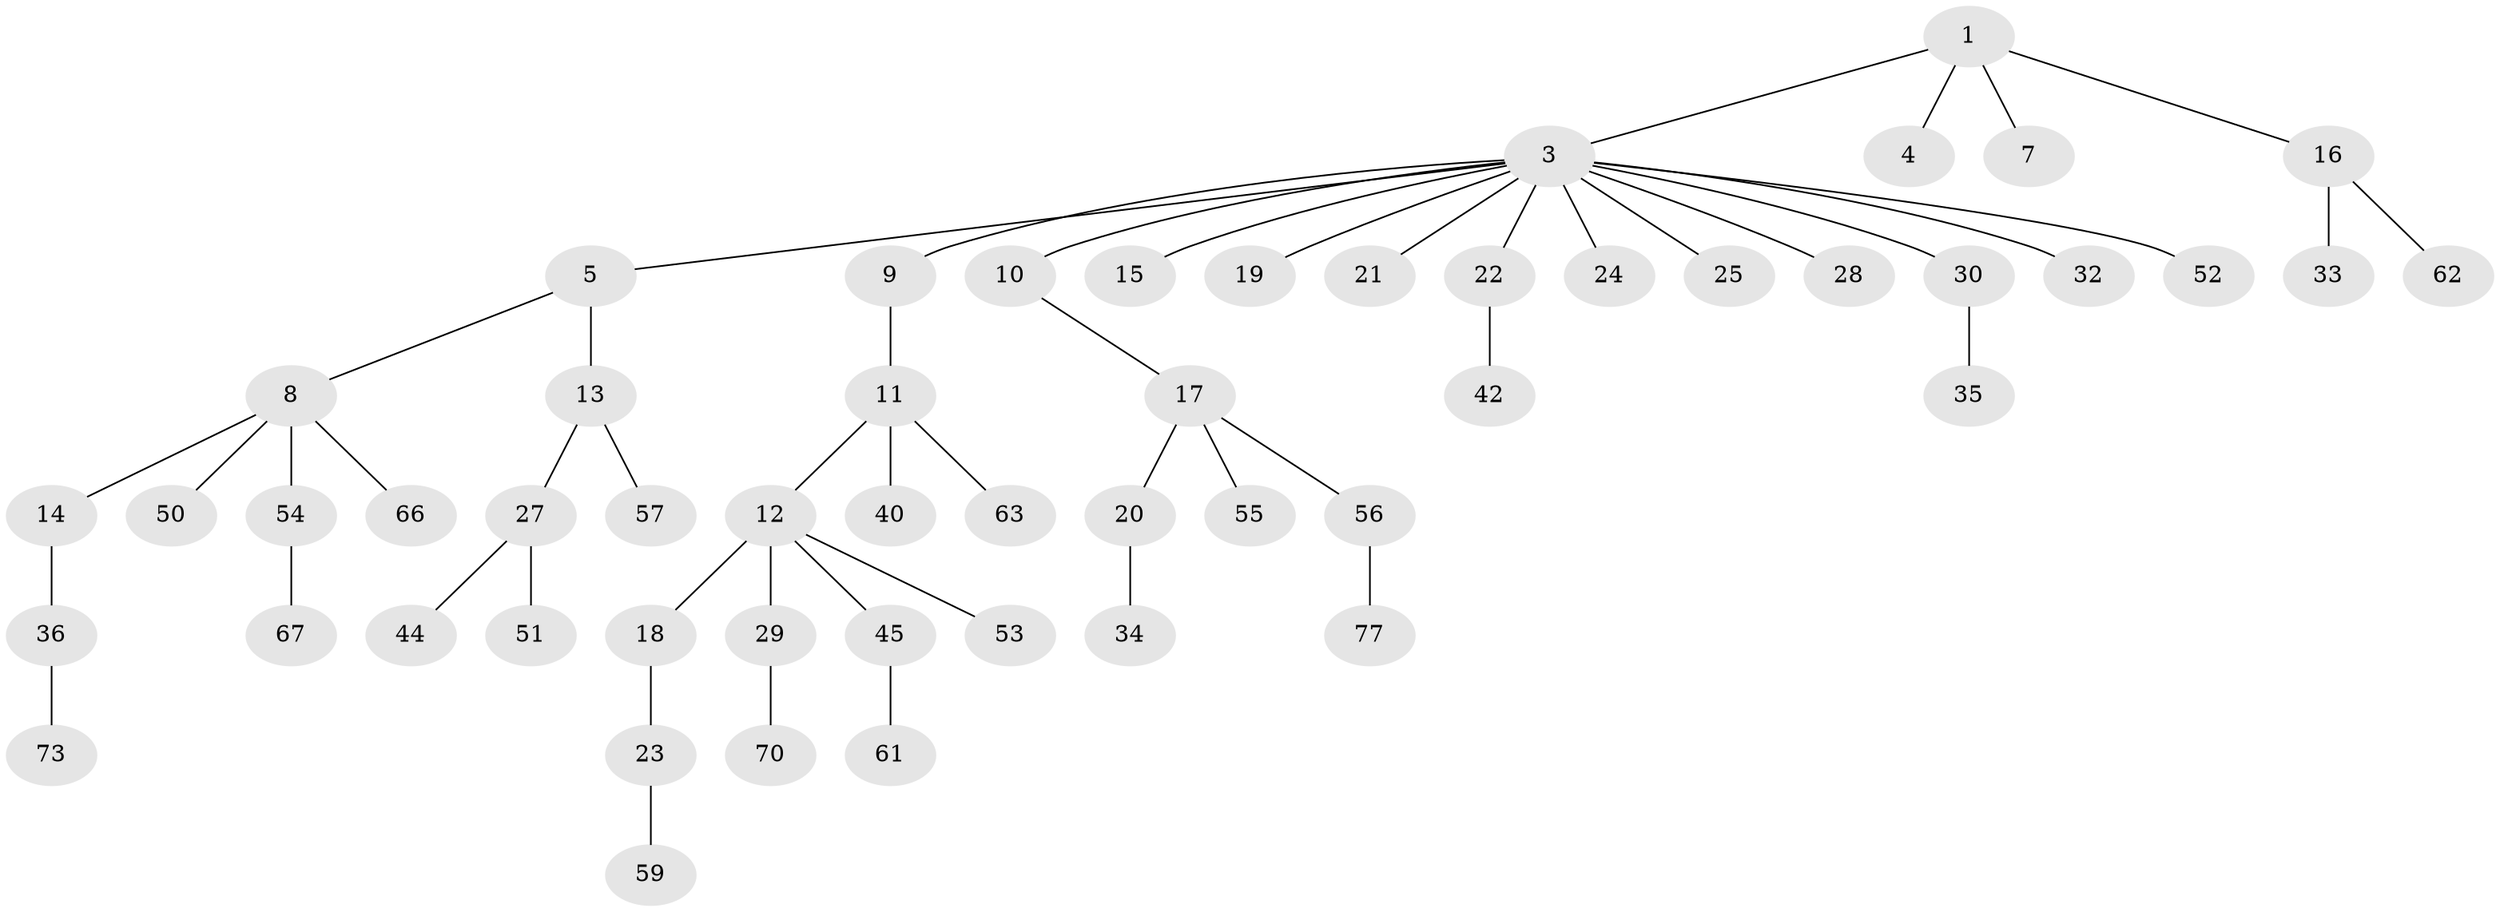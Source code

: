 // Generated by graph-tools (version 1.1) at 2025/24/03/03/25 07:24:07]
// undirected, 53 vertices, 52 edges
graph export_dot {
graph [start="1"]
  node [color=gray90,style=filled];
  1 [super="+2"];
  3 [super="+6"];
  4;
  5;
  7 [super="+39"];
  8 [super="+46"];
  9 [super="+71"];
  10 [super="+75"];
  11 [super="+43"];
  12 [super="+31"];
  13;
  14;
  15;
  16 [super="+26"];
  17 [super="+49"];
  18;
  19;
  20;
  21;
  22;
  23;
  24 [super="+41"];
  25;
  27 [super="+68"];
  28;
  29;
  30 [super="+48"];
  32;
  33;
  34 [super="+38"];
  35;
  36 [super="+37"];
  40;
  42 [super="+65"];
  44 [super="+58"];
  45 [super="+47"];
  50 [super="+60"];
  51 [super="+74"];
  52;
  53;
  54;
  55 [super="+64"];
  56 [super="+76"];
  57 [super="+72"];
  59;
  61;
  62;
  63 [super="+69"];
  66;
  67;
  70;
  73;
  77;
  1 -- 3;
  1 -- 4;
  1 -- 16;
  1 -- 7;
  3 -- 5;
  3 -- 9;
  3 -- 10;
  3 -- 15;
  3 -- 19;
  3 -- 21;
  3 -- 24;
  3 -- 25;
  3 -- 28;
  3 -- 30;
  3 -- 32;
  3 -- 52;
  3 -- 22;
  5 -- 8;
  5 -- 13;
  8 -- 14;
  8 -- 50;
  8 -- 66;
  8 -- 54;
  9 -- 11;
  10 -- 17;
  11 -- 12;
  11 -- 40;
  11 -- 63;
  12 -- 18;
  12 -- 29;
  12 -- 45;
  12 -- 53;
  13 -- 27;
  13 -- 57;
  14 -- 36;
  16 -- 33;
  16 -- 62;
  17 -- 20;
  17 -- 56;
  17 -- 55;
  18 -- 23;
  20 -- 34;
  22 -- 42;
  23 -- 59;
  27 -- 44;
  27 -- 51;
  29 -- 70;
  30 -- 35;
  36 -- 73;
  45 -- 61;
  54 -- 67;
  56 -- 77;
}
